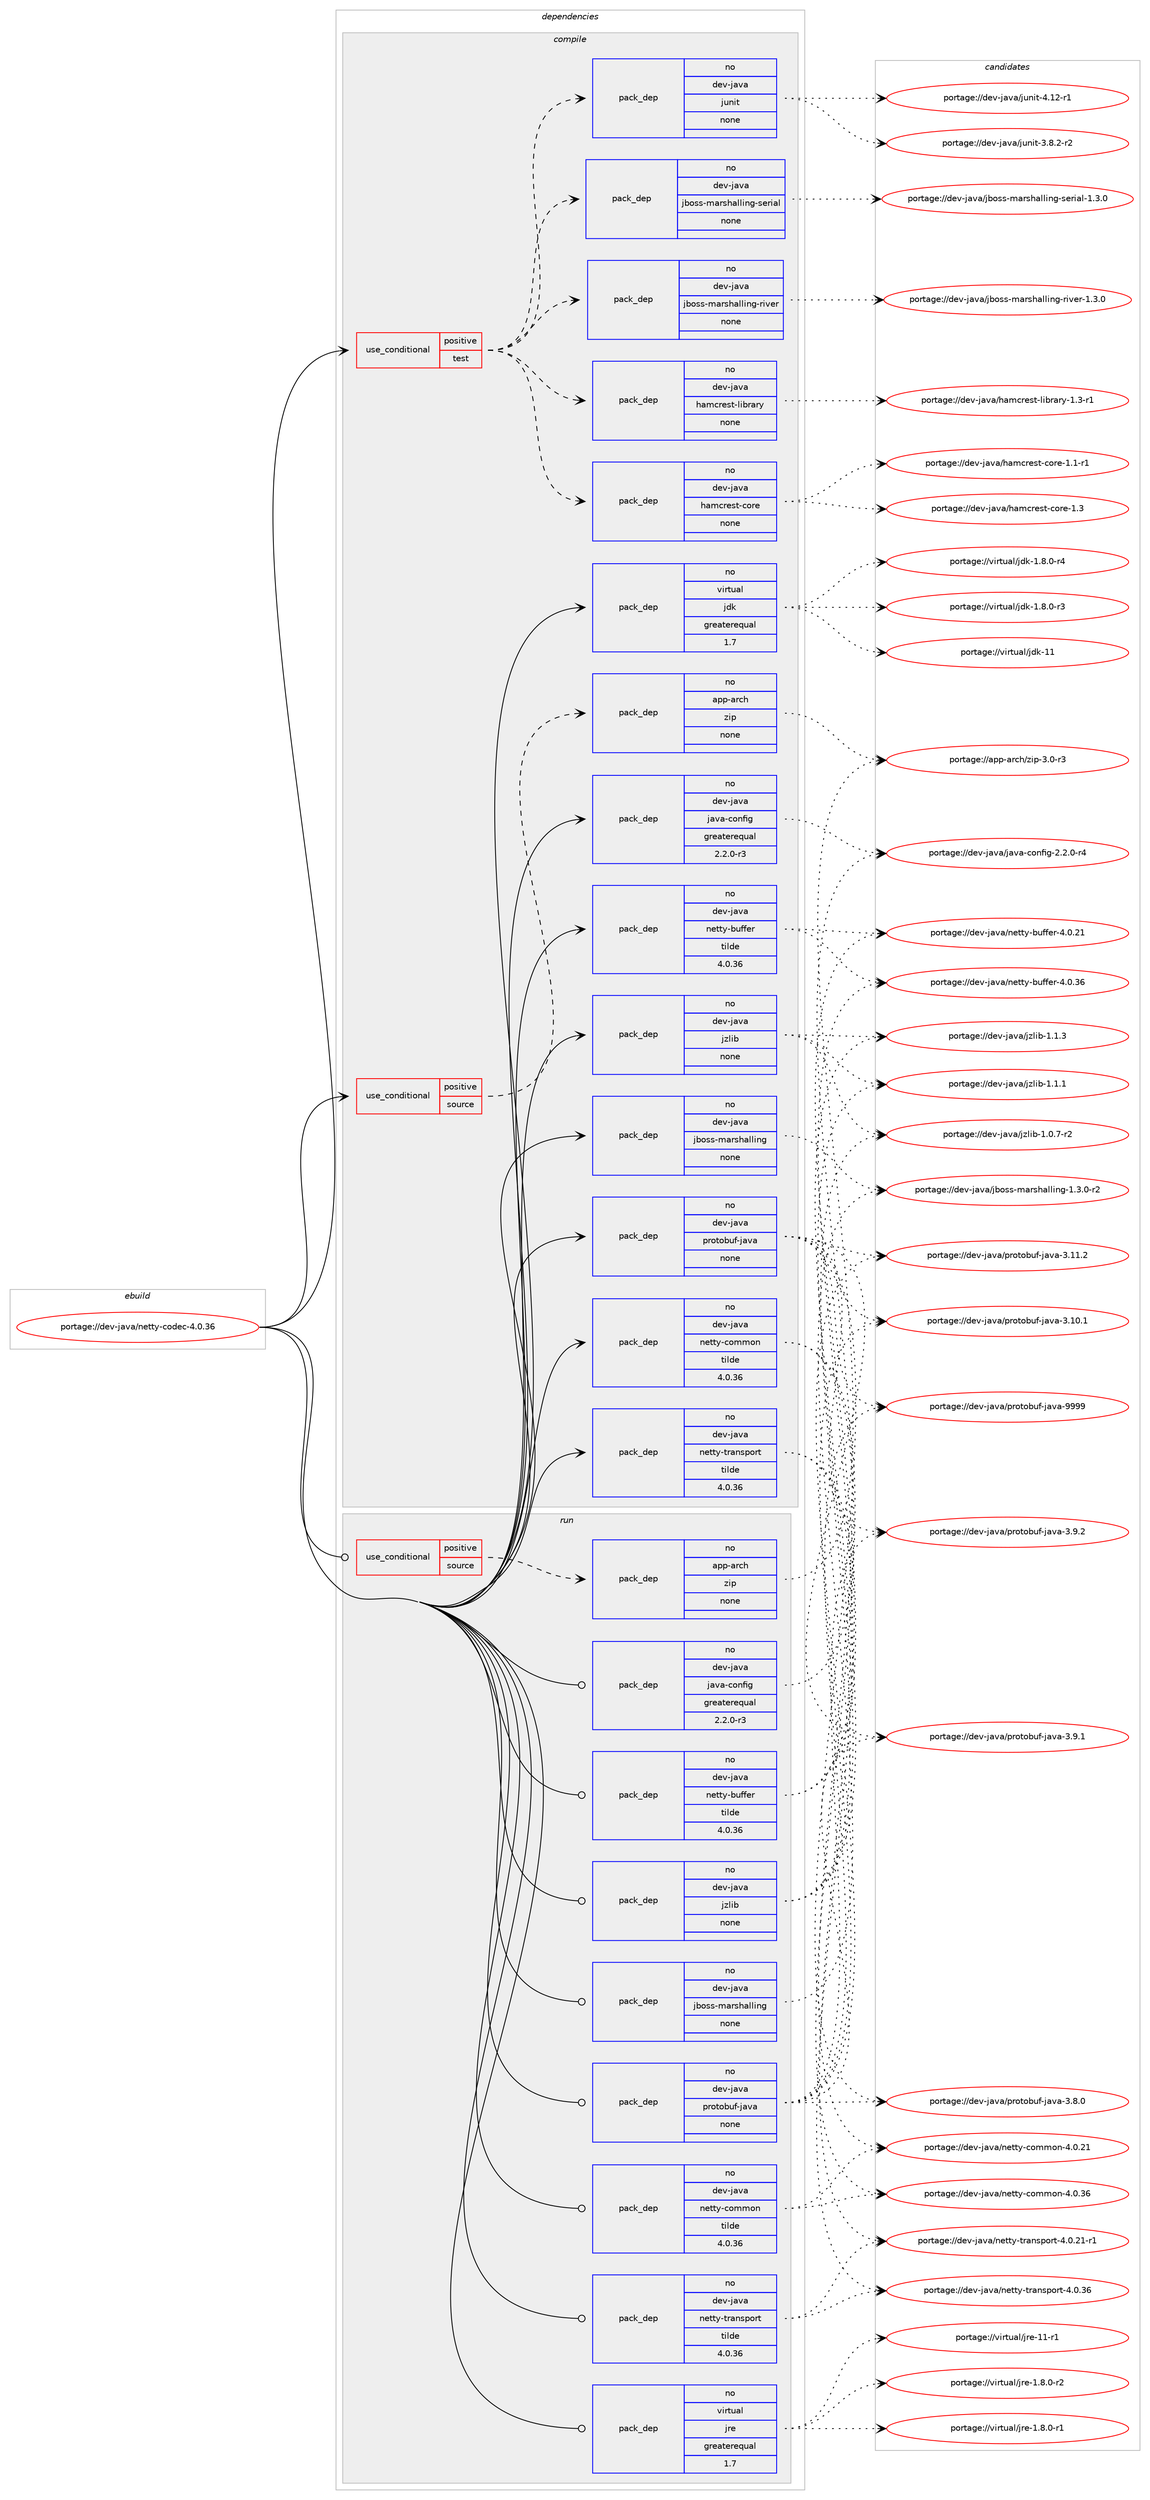 digraph prolog {

# *************
# Graph options
# *************

newrank=true;
concentrate=true;
compound=true;
graph [rankdir=LR,fontname=Helvetica,fontsize=10,ranksep=1.5];#, ranksep=2.5, nodesep=0.2];
edge  [arrowhead=vee];
node  [fontname=Helvetica,fontsize=10];

# **********
# The ebuild
# **********

subgraph cluster_leftcol {
color=gray;
label=<<i>ebuild</i>>;
id [label="portage://dev-java/netty-codec-4.0.36", color=red, width=4, href="../dev-java/netty-codec-4.0.36.svg"];
}

# ****************
# The dependencies
# ****************

subgraph cluster_midcol {
color=gray;
label=<<i>dependencies</i>>;
subgraph cluster_compile {
fillcolor="#eeeeee";
style=filled;
label=<<i>compile</i>>;
subgraph cond129494 {
dependency527793 [label=<<TABLE BORDER="0" CELLBORDER="1" CELLSPACING="0" CELLPADDING="4"><TR><TD ROWSPAN="3" CELLPADDING="10">use_conditional</TD></TR><TR><TD>positive</TD></TR><TR><TD>source</TD></TR></TABLE>>, shape=none, color=red];
subgraph pack392689 {
dependency527794 [label=<<TABLE BORDER="0" CELLBORDER="1" CELLSPACING="0" CELLPADDING="4" WIDTH="220"><TR><TD ROWSPAN="6" CELLPADDING="30">pack_dep</TD></TR><TR><TD WIDTH="110">no</TD></TR><TR><TD>app-arch</TD></TR><TR><TD>zip</TD></TR><TR><TD>none</TD></TR><TR><TD></TD></TR></TABLE>>, shape=none, color=blue];
}
dependency527793:e -> dependency527794:w [weight=20,style="dashed",arrowhead="vee"];
}
id:e -> dependency527793:w [weight=20,style="solid",arrowhead="vee"];
subgraph cond129495 {
dependency527795 [label=<<TABLE BORDER="0" CELLBORDER="1" CELLSPACING="0" CELLPADDING="4"><TR><TD ROWSPAN="3" CELLPADDING="10">use_conditional</TD></TR><TR><TD>positive</TD></TR><TR><TD>test</TD></TR></TABLE>>, shape=none, color=red];
subgraph pack392690 {
dependency527796 [label=<<TABLE BORDER="0" CELLBORDER="1" CELLSPACING="0" CELLPADDING="4" WIDTH="220"><TR><TD ROWSPAN="6" CELLPADDING="30">pack_dep</TD></TR><TR><TD WIDTH="110">no</TD></TR><TR><TD>dev-java</TD></TR><TR><TD>hamcrest-core</TD></TR><TR><TD>none</TD></TR><TR><TD></TD></TR></TABLE>>, shape=none, color=blue];
}
dependency527795:e -> dependency527796:w [weight=20,style="dashed",arrowhead="vee"];
subgraph pack392691 {
dependency527797 [label=<<TABLE BORDER="0" CELLBORDER="1" CELLSPACING="0" CELLPADDING="4" WIDTH="220"><TR><TD ROWSPAN="6" CELLPADDING="30">pack_dep</TD></TR><TR><TD WIDTH="110">no</TD></TR><TR><TD>dev-java</TD></TR><TR><TD>hamcrest-library</TD></TR><TR><TD>none</TD></TR><TR><TD></TD></TR></TABLE>>, shape=none, color=blue];
}
dependency527795:e -> dependency527797:w [weight=20,style="dashed",arrowhead="vee"];
subgraph pack392692 {
dependency527798 [label=<<TABLE BORDER="0" CELLBORDER="1" CELLSPACING="0" CELLPADDING="4" WIDTH="220"><TR><TD ROWSPAN="6" CELLPADDING="30">pack_dep</TD></TR><TR><TD WIDTH="110">no</TD></TR><TR><TD>dev-java</TD></TR><TR><TD>jboss-marshalling-river</TD></TR><TR><TD>none</TD></TR><TR><TD></TD></TR></TABLE>>, shape=none, color=blue];
}
dependency527795:e -> dependency527798:w [weight=20,style="dashed",arrowhead="vee"];
subgraph pack392693 {
dependency527799 [label=<<TABLE BORDER="0" CELLBORDER="1" CELLSPACING="0" CELLPADDING="4" WIDTH="220"><TR><TD ROWSPAN="6" CELLPADDING="30">pack_dep</TD></TR><TR><TD WIDTH="110">no</TD></TR><TR><TD>dev-java</TD></TR><TR><TD>jboss-marshalling-serial</TD></TR><TR><TD>none</TD></TR><TR><TD></TD></TR></TABLE>>, shape=none, color=blue];
}
dependency527795:e -> dependency527799:w [weight=20,style="dashed",arrowhead="vee"];
subgraph pack392694 {
dependency527800 [label=<<TABLE BORDER="0" CELLBORDER="1" CELLSPACING="0" CELLPADDING="4" WIDTH="220"><TR><TD ROWSPAN="6" CELLPADDING="30">pack_dep</TD></TR><TR><TD WIDTH="110">no</TD></TR><TR><TD>dev-java</TD></TR><TR><TD>junit</TD></TR><TR><TD>none</TD></TR><TR><TD></TD></TR></TABLE>>, shape=none, color=blue];
}
dependency527795:e -> dependency527800:w [weight=20,style="dashed",arrowhead="vee"];
}
id:e -> dependency527795:w [weight=20,style="solid",arrowhead="vee"];
subgraph pack392695 {
dependency527801 [label=<<TABLE BORDER="0" CELLBORDER="1" CELLSPACING="0" CELLPADDING="4" WIDTH="220"><TR><TD ROWSPAN="6" CELLPADDING="30">pack_dep</TD></TR><TR><TD WIDTH="110">no</TD></TR><TR><TD>dev-java</TD></TR><TR><TD>java-config</TD></TR><TR><TD>greaterequal</TD></TR><TR><TD>2.2.0-r3</TD></TR></TABLE>>, shape=none, color=blue];
}
id:e -> dependency527801:w [weight=20,style="solid",arrowhead="vee"];
subgraph pack392696 {
dependency527802 [label=<<TABLE BORDER="0" CELLBORDER="1" CELLSPACING="0" CELLPADDING="4" WIDTH="220"><TR><TD ROWSPAN="6" CELLPADDING="30">pack_dep</TD></TR><TR><TD WIDTH="110">no</TD></TR><TR><TD>dev-java</TD></TR><TR><TD>jboss-marshalling</TD></TR><TR><TD>none</TD></TR><TR><TD></TD></TR></TABLE>>, shape=none, color=blue];
}
id:e -> dependency527802:w [weight=20,style="solid",arrowhead="vee"];
subgraph pack392697 {
dependency527803 [label=<<TABLE BORDER="0" CELLBORDER="1" CELLSPACING="0" CELLPADDING="4" WIDTH="220"><TR><TD ROWSPAN="6" CELLPADDING="30">pack_dep</TD></TR><TR><TD WIDTH="110">no</TD></TR><TR><TD>dev-java</TD></TR><TR><TD>jzlib</TD></TR><TR><TD>none</TD></TR><TR><TD></TD></TR></TABLE>>, shape=none, color=blue];
}
id:e -> dependency527803:w [weight=20,style="solid",arrowhead="vee"];
subgraph pack392698 {
dependency527804 [label=<<TABLE BORDER="0" CELLBORDER="1" CELLSPACING="0" CELLPADDING="4" WIDTH="220"><TR><TD ROWSPAN="6" CELLPADDING="30">pack_dep</TD></TR><TR><TD WIDTH="110">no</TD></TR><TR><TD>dev-java</TD></TR><TR><TD>netty-buffer</TD></TR><TR><TD>tilde</TD></TR><TR><TD>4.0.36</TD></TR></TABLE>>, shape=none, color=blue];
}
id:e -> dependency527804:w [weight=20,style="solid",arrowhead="vee"];
subgraph pack392699 {
dependency527805 [label=<<TABLE BORDER="0" CELLBORDER="1" CELLSPACING="0" CELLPADDING="4" WIDTH="220"><TR><TD ROWSPAN="6" CELLPADDING="30">pack_dep</TD></TR><TR><TD WIDTH="110">no</TD></TR><TR><TD>dev-java</TD></TR><TR><TD>netty-common</TD></TR><TR><TD>tilde</TD></TR><TR><TD>4.0.36</TD></TR></TABLE>>, shape=none, color=blue];
}
id:e -> dependency527805:w [weight=20,style="solid",arrowhead="vee"];
subgraph pack392700 {
dependency527806 [label=<<TABLE BORDER="0" CELLBORDER="1" CELLSPACING="0" CELLPADDING="4" WIDTH="220"><TR><TD ROWSPAN="6" CELLPADDING="30">pack_dep</TD></TR><TR><TD WIDTH="110">no</TD></TR><TR><TD>dev-java</TD></TR><TR><TD>netty-transport</TD></TR><TR><TD>tilde</TD></TR><TR><TD>4.0.36</TD></TR></TABLE>>, shape=none, color=blue];
}
id:e -> dependency527806:w [weight=20,style="solid",arrowhead="vee"];
subgraph pack392701 {
dependency527807 [label=<<TABLE BORDER="0" CELLBORDER="1" CELLSPACING="0" CELLPADDING="4" WIDTH="220"><TR><TD ROWSPAN="6" CELLPADDING="30">pack_dep</TD></TR><TR><TD WIDTH="110">no</TD></TR><TR><TD>dev-java</TD></TR><TR><TD>protobuf-java</TD></TR><TR><TD>none</TD></TR><TR><TD></TD></TR></TABLE>>, shape=none, color=blue];
}
id:e -> dependency527807:w [weight=20,style="solid",arrowhead="vee"];
subgraph pack392702 {
dependency527808 [label=<<TABLE BORDER="0" CELLBORDER="1" CELLSPACING="0" CELLPADDING="4" WIDTH="220"><TR><TD ROWSPAN="6" CELLPADDING="30">pack_dep</TD></TR><TR><TD WIDTH="110">no</TD></TR><TR><TD>virtual</TD></TR><TR><TD>jdk</TD></TR><TR><TD>greaterequal</TD></TR><TR><TD>1.7</TD></TR></TABLE>>, shape=none, color=blue];
}
id:e -> dependency527808:w [weight=20,style="solid",arrowhead="vee"];
}
subgraph cluster_compileandrun {
fillcolor="#eeeeee";
style=filled;
label=<<i>compile and run</i>>;
}
subgraph cluster_run {
fillcolor="#eeeeee";
style=filled;
label=<<i>run</i>>;
subgraph cond129496 {
dependency527809 [label=<<TABLE BORDER="0" CELLBORDER="1" CELLSPACING="0" CELLPADDING="4"><TR><TD ROWSPAN="3" CELLPADDING="10">use_conditional</TD></TR><TR><TD>positive</TD></TR><TR><TD>source</TD></TR></TABLE>>, shape=none, color=red];
subgraph pack392703 {
dependency527810 [label=<<TABLE BORDER="0" CELLBORDER="1" CELLSPACING="0" CELLPADDING="4" WIDTH="220"><TR><TD ROWSPAN="6" CELLPADDING="30">pack_dep</TD></TR><TR><TD WIDTH="110">no</TD></TR><TR><TD>app-arch</TD></TR><TR><TD>zip</TD></TR><TR><TD>none</TD></TR><TR><TD></TD></TR></TABLE>>, shape=none, color=blue];
}
dependency527809:e -> dependency527810:w [weight=20,style="dashed",arrowhead="vee"];
}
id:e -> dependency527809:w [weight=20,style="solid",arrowhead="odot"];
subgraph pack392704 {
dependency527811 [label=<<TABLE BORDER="0" CELLBORDER="1" CELLSPACING="0" CELLPADDING="4" WIDTH="220"><TR><TD ROWSPAN="6" CELLPADDING="30">pack_dep</TD></TR><TR><TD WIDTH="110">no</TD></TR><TR><TD>dev-java</TD></TR><TR><TD>java-config</TD></TR><TR><TD>greaterequal</TD></TR><TR><TD>2.2.0-r3</TD></TR></TABLE>>, shape=none, color=blue];
}
id:e -> dependency527811:w [weight=20,style="solid",arrowhead="odot"];
subgraph pack392705 {
dependency527812 [label=<<TABLE BORDER="0" CELLBORDER="1" CELLSPACING="0" CELLPADDING="4" WIDTH="220"><TR><TD ROWSPAN="6" CELLPADDING="30">pack_dep</TD></TR><TR><TD WIDTH="110">no</TD></TR><TR><TD>dev-java</TD></TR><TR><TD>jboss-marshalling</TD></TR><TR><TD>none</TD></TR><TR><TD></TD></TR></TABLE>>, shape=none, color=blue];
}
id:e -> dependency527812:w [weight=20,style="solid",arrowhead="odot"];
subgraph pack392706 {
dependency527813 [label=<<TABLE BORDER="0" CELLBORDER="1" CELLSPACING="0" CELLPADDING="4" WIDTH="220"><TR><TD ROWSPAN="6" CELLPADDING="30">pack_dep</TD></TR><TR><TD WIDTH="110">no</TD></TR><TR><TD>dev-java</TD></TR><TR><TD>jzlib</TD></TR><TR><TD>none</TD></TR><TR><TD></TD></TR></TABLE>>, shape=none, color=blue];
}
id:e -> dependency527813:w [weight=20,style="solid",arrowhead="odot"];
subgraph pack392707 {
dependency527814 [label=<<TABLE BORDER="0" CELLBORDER="1" CELLSPACING="0" CELLPADDING="4" WIDTH="220"><TR><TD ROWSPAN="6" CELLPADDING="30">pack_dep</TD></TR><TR><TD WIDTH="110">no</TD></TR><TR><TD>dev-java</TD></TR><TR><TD>netty-buffer</TD></TR><TR><TD>tilde</TD></TR><TR><TD>4.0.36</TD></TR></TABLE>>, shape=none, color=blue];
}
id:e -> dependency527814:w [weight=20,style="solid",arrowhead="odot"];
subgraph pack392708 {
dependency527815 [label=<<TABLE BORDER="0" CELLBORDER="1" CELLSPACING="0" CELLPADDING="4" WIDTH="220"><TR><TD ROWSPAN="6" CELLPADDING="30">pack_dep</TD></TR><TR><TD WIDTH="110">no</TD></TR><TR><TD>dev-java</TD></TR><TR><TD>netty-common</TD></TR><TR><TD>tilde</TD></TR><TR><TD>4.0.36</TD></TR></TABLE>>, shape=none, color=blue];
}
id:e -> dependency527815:w [weight=20,style="solid",arrowhead="odot"];
subgraph pack392709 {
dependency527816 [label=<<TABLE BORDER="0" CELLBORDER="1" CELLSPACING="0" CELLPADDING="4" WIDTH="220"><TR><TD ROWSPAN="6" CELLPADDING="30">pack_dep</TD></TR><TR><TD WIDTH="110">no</TD></TR><TR><TD>dev-java</TD></TR><TR><TD>netty-transport</TD></TR><TR><TD>tilde</TD></TR><TR><TD>4.0.36</TD></TR></TABLE>>, shape=none, color=blue];
}
id:e -> dependency527816:w [weight=20,style="solid",arrowhead="odot"];
subgraph pack392710 {
dependency527817 [label=<<TABLE BORDER="0" CELLBORDER="1" CELLSPACING="0" CELLPADDING="4" WIDTH="220"><TR><TD ROWSPAN="6" CELLPADDING="30">pack_dep</TD></TR><TR><TD WIDTH="110">no</TD></TR><TR><TD>dev-java</TD></TR><TR><TD>protobuf-java</TD></TR><TR><TD>none</TD></TR><TR><TD></TD></TR></TABLE>>, shape=none, color=blue];
}
id:e -> dependency527817:w [weight=20,style="solid",arrowhead="odot"];
subgraph pack392711 {
dependency527818 [label=<<TABLE BORDER="0" CELLBORDER="1" CELLSPACING="0" CELLPADDING="4" WIDTH="220"><TR><TD ROWSPAN="6" CELLPADDING="30">pack_dep</TD></TR><TR><TD WIDTH="110">no</TD></TR><TR><TD>virtual</TD></TR><TR><TD>jre</TD></TR><TR><TD>greaterequal</TD></TR><TR><TD>1.7</TD></TR></TABLE>>, shape=none, color=blue];
}
id:e -> dependency527818:w [weight=20,style="solid",arrowhead="odot"];
}
}

# **************
# The candidates
# **************

subgraph cluster_choices {
rank=same;
color=gray;
label=<<i>candidates</i>>;

subgraph choice392689 {
color=black;
nodesep=1;
choice9711211245971149910447122105112455146484511451 [label="portage://app-arch/zip-3.0-r3", color=red, width=4,href="../app-arch/zip-3.0-r3.svg"];
dependency527794:e -> choice9711211245971149910447122105112455146484511451:w [style=dotted,weight="100"];
}
subgraph choice392690 {
color=black;
nodesep=1;
choice100101118451069711897471049710999114101115116459911111410145494651 [label="portage://dev-java/hamcrest-core-1.3", color=red, width=4,href="../dev-java/hamcrest-core-1.3.svg"];
choice1001011184510697118974710497109991141011151164599111114101454946494511449 [label="portage://dev-java/hamcrest-core-1.1-r1", color=red, width=4,href="../dev-java/hamcrest-core-1.1-r1.svg"];
dependency527796:e -> choice100101118451069711897471049710999114101115116459911111410145494651:w [style=dotted,weight="100"];
dependency527796:e -> choice1001011184510697118974710497109991141011151164599111114101454946494511449:w [style=dotted,weight="100"];
}
subgraph choice392691 {
color=black;
nodesep=1;
choice100101118451069711897471049710999114101115116451081059811497114121454946514511449 [label="portage://dev-java/hamcrest-library-1.3-r1", color=red, width=4,href="../dev-java/hamcrest-library-1.3-r1.svg"];
dependency527797:e -> choice100101118451069711897471049710999114101115116451081059811497114121454946514511449:w [style=dotted,weight="100"];
}
subgraph choice392692 {
color=black;
nodesep=1;
choice100101118451069711897471069811111511545109971141151049710810810511010345114105118101114454946514648 [label="portage://dev-java/jboss-marshalling-river-1.3.0", color=red, width=4,href="../dev-java/jboss-marshalling-river-1.3.0.svg"];
dependency527798:e -> choice100101118451069711897471069811111511545109971141151049710810810511010345114105118101114454946514648:w [style=dotted,weight="100"];
}
subgraph choice392693 {
color=black;
nodesep=1;
choice10010111845106971189747106981111151154510997114115104971081081051101034511510111410597108454946514648 [label="portage://dev-java/jboss-marshalling-serial-1.3.0", color=red, width=4,href="../dev-java/jboss-marshalling-serial-1.3.0.svg"];
dependency527799:e -> choice10010111845106971189747106981111151154510997114115104971081081051101034511510111410597108454946514648:w [style=dotted,weight="100"];
}
subgraph choice392694 {
color=black;
nodesep=1;
choice1001011184510697118974710611711010511645524649504511449 [label="portage://dev-java/junit-4.12-r1", color=red, width=4,href="../dev-java/junit-4.12-r1.svg"];
choice100101118451069711897471061171101051164551465646504511450 [label="portage://dev-java/junit-3.8.2-r2", color=red, width=4,href="../dev-java/junit-3.8.2-r2.svg"];
dependency527800:e -> choice1001011184510697118974710611711010511645524649504511449:w [style=dotted,weight="100"];
dependency527800:e -> choice100101118451069711897471061171101051164551465646504511450:w [style=dotted,weight="100"];
}
subgraph choice392695 {
color=black;
nodesep=1;
choice10010111845106971189747106971189745991111101021051034550465046484511452 [label="portage://dev-java/java-config-2.2.0-r4", color=red, width=4,href="../dev-java/java-config-2.2.0-r4.svg"];
dependency527801:e -> choice10010111845106971189747106971189745991111101021051034550465046484511452:w [style=dotted,weight="100"];
}
subgraph choice392696 {
color=black;
nodesep=1;
choice10010111845106971189747106981111151154510997114115104971081081051101034549465146484511450 [label="portage://dev-java/jboss-marshalling-1.3.0-r2", color=red, width=4,href="../dev-java/jboss-marshalling-1.3.0-r2.svg"];
dependency527802:e -> choice10010111845106971189747106981111151154510997114115104971081081051101034549465146484511450:w [style=dotted,weight="100"];
}
subgraph choice392697 {
color=black;
nodesep=1;
choice1001011184510697118974710612210810598454946494651 [label="portage://dev-java/jzlib-1.1.3", color=red, width=4,href="../dev-java/jzlib-1.1.3.svg"];
choice1001011184510697118974710612210810598454946494649 [label="portage://dev-java/jzlib-1.1.1", color=red, width=4,href="../dev-java/jzlib-1.1.1.svg"];
choice10010111845106971189747106122108105984549464846554511450 [label="portage://dev-java/jzlib-1.0.7-r2", color=red, width=4,href="../dev-java/jzlib-1.0.7-r2.svg"];
dependency527803:e -> choice1001011184510697118974710612210810598454946494651:w [style=dotted,weight="100"];
dependency527803:e -> choice1001011184510697118974710612210810598454946494649:w [style=dotted,weight="100"];
dependency527803:e -> choice10010111845106971189747106122108105984549464846554511450:w [style=dotted,weight="100"];
}
subgraph choice392698 {
color=black;
nodesep=1;
choice10010111845106971189747110101116116121459811710210210111445524648465154 [label="portage://dev-java/netty-buffer-4.0.36", color=red, width=4,href="../dev-java/netty-buffer-4.0.36.svg"];
choice10010111845106971189747110101116116121459811710210210111445524648465049 [label="portage://dev-java/netty-buffer-4.0.21", color=red, width=4,href="../dev-java/netty-buffer-4.0.21.svg"];
dependency527804:e -> choice10010111845106971189747110101116116121459811710210210111445524648465154:w [style=dotted,weight="100"];
dependency527804:e -> choice10010111845106971189747110101116116121459811710210210111445524648465049:w [style=dotted,weight="100"];
}
subgraph choice392699 {
color=black;
nodesep=1;
choice10010111845106971189747110101116116121459911110910911111045524648465154 [label="portage://dev-java/netty-common-4.0.36", color=red, width=4,href="../dev-java/netty-common-4.0.36.svg"];
choice10010111845106971189747110101116116121459911110910911111045524648465049 [label="portage://dev-java/netty-common-4.0.21", color=red, width=4,href="../dev-java/netty-common-4.0.21.svg"];
dependency527805:e -> choice10010111845106971189747110101116116121459911110910911111045524648465154:w [style=dotted,weight="100"];
dependency527805:e -> choice10010111845106971189747110101116116121459911110910911111045524648465049:w [style=dotted,weight="100"];
}
subgraph choice392700 {
color=black;
nodesep=1;
choice10010111845106971189747110101116116121451161149711011511211111411645524648465154 [label="portage://dev-java/netty-transport-4.0.36", color=red, width=4,href="../dev-java/netty-transport-4.0.36.svg"];
choice100101118451069711897471101011161161214511611497110115112111114116455246484650494511449 [label="portage://dev-java/netty-transport-4.0.21-r1", color=red, width=4,href="../dev-java/netty-transport-4.0.21-r1.svg"];
dependency527806:e -> choice10010111845106971189747110101116116121451161149711011511211111411645524648465154:w [style=dotted,weight="100"];
dependency527806:e -> choice100101118451069711897471101011161161214511611497110115112111114116455246484650494511449:w [style=dotted,weight="100"];
}
subgraph choice392701 {
color=black;
nodesep=1;
choice10010111845106971189747112114111116111981171024510697118974557575757 [label="portage://dev-java/protobuf-java-9999", color=red, width=4,href="../dev-java/protobuf-java-9999.svg"];
choice1001011184510697118974711211411111611198117102451069711897455146574650 [label="portage://dev-java/protobuf-java-3.9.2", color=red, width=4,href="../dev-java/protobuf-java-3.9.2.svg"];
choice1001011184510697118974711211411111611198117102451069711897455146574649 [label="portage://dev-java/protobuf-java-3.9.1", color=red, width=4,href="../dev-java/protobuf-java-3.9.1.svg"];
choice1001011184510697118974711211411111611198117102451069711897455146564648 [label="portage://dev-java/protobuf-java-3.8.0", color=red, width=4,href="../dev-java/protobuf-java-3.8.0.svg"];
choice100101118451069711897471121141111161119811710245106971189745514649494650 [label="portage://dev-java/protobuf-java-3.11.2", color=red, width=4,href="../dev-java/protobuf-java-3.11.2.svg"];
choice100101118451069711897471121141111161119811710245106971189745514649484649 [label="portage://dev-java/protobuf-java-3.10.1", color=red, width=4,href="../dev-java/protobuf-java-3.10.1.svg"];
dependency527807:e -> choice10010111845106971189747112114111116111981171024510697118974557575757:w [style=dotted,weight="100"];
dependency527807:e -> choice1001011184510697118974711211411111611198117102451069711897455146574650:w [style=dotted,weight="100"];
dependency527807:e -> choice1001011184510697118974711211411111611198117102451069711897455146574649:w [style=dotted,weight="100"];
dependency527807:e -> choice1001011184510697118974711211411111611198117102451069711897455146564648:w [style=dotted,weight="100"];
dependency527807:e -> choice100101118451069711897471121141111161119811710245106971189745514649494650:w [style=dotted,weight="100"];
dependency527807:e -> choice100101118451069711897471121141111161119811710245106971189745514649484649:w [style=dotted,weight="100"];
}
subgraph choice392702 {
color=black;
nodesep=1;
choice1181051141161179710847106100107454949 [label="portage://virtual/jdk-11", color=red, width=4,href="../virtual/jdk-11.svg"];
choice11810511411611797108471061001074549465646484511452 [label="portage://virtual/jdk-1.8.0-r4", color=red, width=4,href="../virtual/jdk-1.8.0-r4.svg"];
choice11810511411611797108471061001074549465646484511451 [label="portage://virtual/jdk-1.8.0-r3", color=red, width=4,href="../virtual/jdk-1.8.0-r3.svg"];
dependency527808:e -> choice1181051141161179710847106100107454949:w [style=dotted,weight="100"];
dependency527808:e -> choice11810511411611797108471061001074549465646484511452:w [style=dotted,weight="100"];
dependency527808:e -> choice11810511411611797108471061001074549465646484511451:w [style=dotted,weight="100"];
}
subgraph choice392703 {
color=black;
nodesep=1;
choice9711211245971149910447122105112455146484511451 [label="portage://app-arch/zip-3.0-r3", color=red, width=4,href="../app-arch/zip-3.0-r3.svg"];
dependency527810:e -> choice9711211245971149910447122105112455146484511451:w [style=dotted,weight="100"];
}
subgraph choice392704 {
color=black;
nodesep=1;
choice10010111845106971189747106971189745991111101021051034550465046484511452 [label="portage://dev-java/java-config-2.2.0-r4", color=red, width=4,href="../dev-java/java-config-2.2.0-r4.svg"];
dependency527811:e -> choice10010111845106971189747106971189745991111101021051034550465046484511452:w [style=dotted,weight="100"];
}
subgraph choice392705 {
color=black;
nodesep=1;
choice10010111845106971189747106981111151154510997114115104971081081051101034549465146484511450 [label="portage://dev-java/jboss-marshalling-1.3.0-r2", color=red, width=4,href="../dev-java/jboss-marshalling-1.3.0-r2.svg"];
dependency527812:e -> choice10010111845106971189747106981111151154510997114115104971081081051101034549465146484511450:w [style=dotted,weight="100"];
}
subgraph choice392706 {
color=black;
nodesep=1;
choice1001011184510697118974710612210810598454946494651 [label="portage://dev-java/jzlib-1.1.3", color=red, width=4,href="../dev-java/jzlib-1.1.3.svg"];
choice1001011184510697118974710612210810598454946494649 [label="portage://dev-java/jzlib-1.1.1", color=red, width=4,href="../dev-java/jzlib-1.1.1.svg"];
choice10010111845106971189747106122108105984549464846554511450 [label="portage://dev-java/jzlib-1.0.7-r2", color=red, width=4,href="../dev-java/jzlib-1.0.7-r2.svg"];
dependency527813:e -> choice1001011184510697118974710612210810598454946494651:w [style=dotted,weight="100"];
dependency527813:e -> choice1001011184510697118974710612210810598454946494649:w [style=dotted,weight="100"];
dependency527813:e -> choice10010111845106971189747106122108105984549464846554511450:w [style=dotted,weight="100"];
}
subgraph choice392707 {
color=black;
nodesep=1;
choice10010111845106971189747110101116116121459811710210210111445524648465154 [label="portage://dev-java/netty-buffer-4.0.36", color=red, width=4,href="../dev-java/netty-buffer-4.0.36.svg"];
choice10010111845106971189747110101116116121459811710210210111445524648465049 [label="portage://dev-java/netty-buffer-4.0.21", color=red, width=4,href="../dev-java/netty-buffer-4.0.21.svg"];
dependency527814:e -> choice10010111845106971189747110101116116121459811710210210111445524648465154:w [style=dotted,weight="100"];
dependency527814:e -> choice10010111845106971189747110101116116121459811710210210111445524648465049:w [style=dotted,weight="100"];
}
subgraph choice392708 {
color=black;
nodesep=1;
choice10010111845106971189747110101116116121459911110910911111045524648465154 [label="portage://dev-java/netty-common-4.0.36", color=red, width=4,href="../dev-java/netty-common-4.0.36.svg"];
choice10010111845106971189747110101116116121459911110910911111045524648465049 [label="portage://dev-java/netty-common-4.0.21", color=red, width=4,href="../dev-java/netty-common-4.0.21.svg"];
dependency527815:e -> choice10010111845106971189747110101116116121459911110910911111045524648465154:w [style=dotted,weight="100"];
dependency527815:e -> choice10010111845106971189747110101116116121459911110910911111045524648465049:w [style=dotted,weight="100"];
}
subgraph choice392709 {
color=black;
nodesep=1;
choice10010111845106971189747110101116116121451161149711011511211111411645524648465154 [label="portage://dev-java/netty-transport-4.0.36", color=red, width=4,href="../dev-java/netty-transport-4.0.36.svg"];
choice100101118451069711897471101011161161214511611497110115112111114116455246484650494511449 [label="portage://dev-java/netty-transport-4.0.21-r1", color=red, width=4,href="../dev-java/netty-transport-4.0.21-r1.svg"];
dependency527816:e -> choice10010111845106971189747110101116116121451161149711011511211111411645524648465154:w [style=dotted,weight="100"];
dependency527816:e -> choice100101118451069711897471101011161161214511611497110115112111114116455246484650494511449:w [style=dotted,weight="100"];
}
subgraph choice392710 {
color=black;
nodesep=1;
choice10010111845106971189747112114111116111981171024510697118974557575757 [label="portage://dev-java/protobuf-java-9999", color=red, width=4,href="../dev-java/protobuf-java-9999.svg"];
choice1001011184510697118974711211411111611198117102451069711897455146574650 [label="portage://dev-java/protobuf-java-3.9.2", color=red, width=4,href="../dev-java/protobuf-java-3.9.2.svg"];
choice1001011184510697118974711211411111611198117102451069711897455146574649 [label="portage://dev-java/protobuf-java-3.9.1", color=red, width=4,href="../dev-java/protobuf-java-3.9.1.svg"];
choice1001011184510697118974711211411111611198117102451069711897455146564648 [label="portage://dev-java/protobuf-java-3.8.0", color=red, width=4,href="../dev-java/protobuf-java-3.8.0.svg"];
choice100101118451069711897471121141111161119811710245106971189745514649494650 [label="portage://dev-java/protobuf-java-3.11.2", color=red, width=4,href="../dev-java/protobuf-java-3.11.2.svg"];
choice100101118451069711897471121141111161119811710245106971189745514649484649 [label="portage://dev-java/protobuf-java-3.10.1", color=red, width=4,href="../dev-java/protobuf-java-3.10.1.svg"];
dependency527817:e -> choice10010111845106971189747112114111116111981171024510697118974557575757:w [style=dotted,weight="100"];
dependency527817:e -> choice1001011184510697118974711211411111611198117102451069711897455146574650:w [style=dotted,weight="100"];
dependency527817:e -> choice1001011184510697118974711211411111611198117102451069711897455146574649:w [style=dotted,weight="100"];
dependency527817:e -> choice1001011184510697118974711211411111611198117102451069711897455146564648:w [style=dotted,weight="100"];
dependency527817:e -> choice100101118451069711897471121141111161119811710245106971189745514649494650:w [style=dotted,weight="100"];
dependency527817:e -> choice100101118451069711897471121141111161119811710245106971189745514649484649:w [style=dotted,weight="100"];
}
subgraph choice392711 {
color=black;
nodesep=1;
choice11810511411611797108471061141014549494511449 [label="portage://virtual/jre-11-r1", color=red, width=4,href="../virtual/jre-11-r1.svg"];
choice11810511411611797108471061141014549465646484511450 [label="portage://virtual/jre-1.8.0-r2", color=red, width=4,href="../virtual/jre-1.8.0-r2.svg"];
choice11810511411611797108471061141014549465646484511449 [label="portage://virtual/jre-1.8.0-r1", color=red, width=4,href="../virtual/jre-1.8.0-r1.svg"];
dependency527818:e -> choice11810511411611797108471061141014549494511449:w [style=dotted,weight="100"];
dependency527818:e -> choice11810511411611797108471061141014549465646484511450:w [style=dotted,weight="100"];
dependency527818:e -> choice11810511411611797108471061141014549465646484511449:w [style=dotted,weight="100"];
}
}

}
